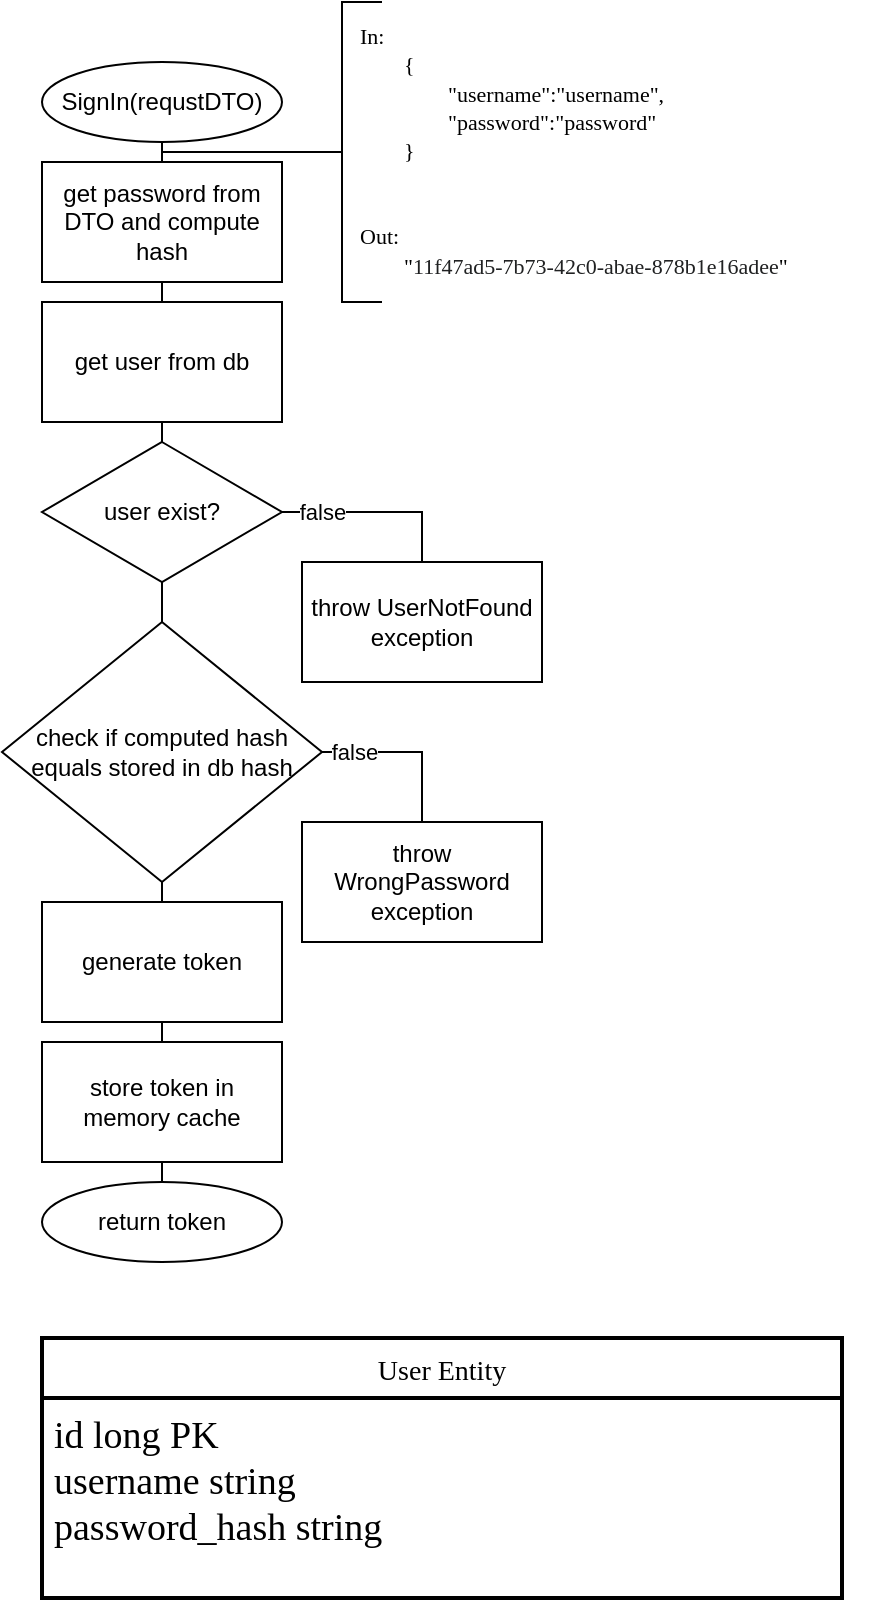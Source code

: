 <mxfile version="20.3.0" type="github"><diagram id="OhuhU_goMWtwXn74_6GV" name="Page-1"><mxGraphModel dx="917" dy="492" grid="1" gridSize="10" guides="1" tooltips="1" connect="1" arrows="1" fold="1" page="1" pageScale="1" pageWidth="850" pageHeight="1100" math="0" shadow="0"><root><mxCell id="0"/><mxCell id="1" parent="0"/><mxCell id="6GrHCIdxjnuNGK2oaPQT-14" style="edgeStyle=orthogonalEdgeStyle;rounded=0;orthogonalLoop=1;jettySize=auto;html=1;exitX=0.5;exitY=1;exitDx=0;exitDy=0;entryX=0.5;entryY=0;entryDx=0;entryDy=0;endArrow=none;endFill=0;" edge="1" parent="1" source="6GrHCIdxjnuNGK2oaPQT-1" target="6GrHCIdxjnuNGK2oaPQT-2"><mxGeometry relative="1" as="geometry"/></mxCell><mxCell id="6GrHCIdxjnuNGK2oaPQT-1" value="SignIn(requstDTO)" style="ellipse;whiteSpace=wrap;html=1;" vertex="1" parent="1"><mxGeometry x="20" y="42" width="120" height="40" as="geometry"/></mxCell><mxCell id="6GrHCIdxjnuNGK2oaPQT-15" style="edgeStyle=orthogonalEdgeStyle;rounded=0;orthogonalLoop=1;jettySize=auto;html=1;exitX=0.5;exitY=1;exitDx=0;exitDy=0;entryX=0.5;entryY=0;entryDx=0;entryDy=0;endArrow=none;endFill=0;" edge="1" parent="1" source="6GrHCIdxjnuNGK2oaPQT-2" target="6GrHCIdxjnuNGK2oaPQT-3"><mxGeometry relative="1" as="geometry"/></mxCell><mxCell id="6GrHCIdxjnuNGK2oaPQT-2" value="get password from DTO and compute hash" style="rounded=0;whiteSpace=wrap;html=1;" vertex="1" parent="1"><mxGeometry x="20" y="92" width="120" height="60" as="geometry"/></mxCell><mxCell id="6GrHCIdxjnuNGK2oaPQT-16" style="edgeStyle=orthogonalEdgeStyle;rounded=0;orthogonalLoop=1;jettySize=auto;html=1;exitX=0.5;exitY=1;exitDx=0;exitDy=0;entryX=0.5;entryY=0;entryDx=0;entryDy=0;endArrow=none;endFill=0;" edge="1" parent="1" source="6GrHCIdxjnuNGK2oaPQT-3" target="6GrHCIdxjnuNGK2oaPQT-4"><mxGeometry relative="1" as="geometry"/></mxCell><mxCell id="6GrHCIdxjnuNGK2oaPQT-3" value="get user from db" style="rounded=0;whiteSpace=wrap;html=1;" vertex="1" parent="1"><mxGeometry x="20" y="162" width="120" height="60" as="geometry"/></mxCell><mxCell id="6GrHCIdxjnuNGK2oaPQT-6" style="edgeStyle=orthogonalEdgeStyle;rounded=0;orthogonalLoop=1;jettySize=auto;html=1;entryX=0.5;entryY=0;entryDx=0;entryDy=0;endArrow=none;endFill=0;" edge="1" parent="1" source="6GrHCIdxjnuNGK2oaPQT-4" target="6GrHCIdxjnuNGK2oaPQT-5"><mxGeometry relative="1" as="geometry"/></mxCell><mxCell id="6GrHCIdxjnuNGK2oaPQT-21" value="false" style="edgeLabel;html=1;align=center;verticalAlign=middle;resizable=0;points=[];" vertex="1" connectable="0" parent="6GrHCIdxjnuNGK2oaPQT-6"><mxGeometry x="-0.745" relative="1" as="geometry"><mxPoint x="8" as="offset"/></mxGeometry></mxCell><mxCell id="6GrHCIdxjnuNGK2oaPQT-8" style="edgeStyle=orthogonalEdgeStyle;rounded=0;orthogonalLoop=1;jettySize=auto;html=1;exitX=0.5;exitY=1;exitDx=0;exitDy=0;entryX=0.5;entryY=0;entryDx=0;entryDy=0;endArrow=none;endFill=0;" edge="1" parent="1" source="6GrHCIdxjnuNGK2oaPQT-4" target="6GrHCIdxjnuNGK2oaPQT-7"><mxGeometry relative="1" as="geometry"/></mxCell><mxCell id="6GrHCIdxjnuNGK2oaPQT-4" value="user exist?" style="rhombus;whiteSpace=wrap;html=1;" vertex="1" parent="1"><mxGeometry x="20" y="232" width="120" height="70" as="geometry"/></mxCell><mxCell id="6GrHCIdxjnuNGK2oaPQT-5" value="throw UserNotFound exception" style="rounded=0;whiteSpace=wrap;html=1;" vertex="1" parent="1"><mxGeometry x="150" y="292" width="120" height="60" as="geometry"/></mxCell><mxCell id="6GrHCIdxjnuNGK2oaPQT-10" style="edgeStyle=orthogonalEdgeStyle;rounded=0;orthogonalLoop=1;jettySize=auto;html=1;exitX=1;exitY=0.5;exitDx=0;exitDy=0;entryX=0.5;entryY=0;entryDx=0;entryDy=0;endArrow=none;endFill=0;" edge="1" parent="1" source="6GrHCIdxjnuNGK2oaPQT-7" target="6GrHCIdxjnuNGK2oaPQT-9"><mxGeometry relative="1" as="geometry"/></mxCell><mxCell id="6GrHCIdxjnuNGK2oaPQT-22" value="false" style="edgeLabel;html=1;align=center;verticalAlign=middle;resizable=0;points=[];" vertex="1" connectable="0" parent="6GrHCIdxjnuNGK2oaPQT-10"><mxGeometry x="-0.635" relative="1" as="geometry"><mxPoint as="offset"/></mxGeometry></mxCell><mxCell id="6GrHCIdxjnuNGK2oaPQT-17" style="edgeStyle=orthogonalEdgeStyle;rounded=0;orthogonalLoop=1;jettySize=auto;html=1;exitX=0.5;exitY=1;exitDx=0;exitDy=0;entryX=0.5;entryY=0;entryDx=0;entryDy=0;endArrow=none;endFill=0;" edge="1" parent="1" source="6GrHCIdxjnuNGK2oaPQT-7" target="6GrHCIdxjnuNGK2oaPQT-11"><mxGeometry relative="1" as="geometry"/></mxCell><mxCell id="6GrHCIdxjnuNGK2oaPQT-7" value="check if computed hash equals stored in db hash" style="rhombus;whiteSpace=wrap;html=1;" vertex="1" parent="1"><mxGeometry y="322" width="160" height="130" as="geometry"/></mxCell><mxCell id="6GrHCIdxjnuNGK2oaPQT-9" value="throw WrongPassword exception" style="rounded=0;whiteSpace=wrap;html=1;" vertex="1" parent="1"><mxGeometry x="150" y="422" width="120" height="60" as="geometry"/></mxCell><mxCell id="6GrHCIdxjnuNGK2oaPQT-18" style="edgeStyle=orthogonalEdgeStyle;rounded=0;orthogonalLoop=1;jettySize=auto;html=1;exitX=0.5;exitY=1;exitDx=0;exitDy=0;entryX=0.5;entryY=0;entryDx=0;entryDy=0;endArrow=none;endFill=0;" edge="1" parent="1" source="6GrHCIdxjnuNGK2oaPQT-11" target="6GrHCIdxjnuNGK2oaPQT-12"><mxGeometry relative="1" as="geometry"/></mxCell><mxCell id="6GrHCIdxjnuNGK2oaPQT-11" value="generate token" style="rounded=0;whiteSpace=wrap;html=1;" vertex="1" parent="1"><mxGeometry x="20" y="462" width="120" height="60" as="geometry"/></mxCell><mxCell id="6GrHCIdxjnuNGK2oaPQT-20" style="edgeStyle=orthogonalEdgeStyle;rounded=0;orthogonalLoop=1;jettySize=auto;html=1;exitX=0.5;exitY=1;exitDx=0;exitDy=0;entryX=0.5;entryY=0;entryDx=0;entryDy=0;endArrow=none;endFill=0;" edge="1" parent="1" source="6GrHCIdxjnuNGK2oaPQT-12" target="6GrHCIdxjnuNGK2oaPQT-13"><mxGeometry relative="1" as="geometry"/></mxCell><mxCell id="6GrHCIdxjnuNGK2oaPQT-12" value="store token in memory cache" style="rounded=0;whiteSpace=wrap;html=1;" vertex="1" parent="1"><mxGeometry x="20" y="532" width="120" height="60" as="geometry"/></mxCell><mxCell id="6GrHCIdxjnuNGK2oaPQT-13" value="return token" style="ellipse;whiteSpace=wrap;html=1;" vertex="1" parent="1"><mxGeometry x="20" y="602" width="120" height="40" as="geometry"/></mxCell><mxCell id="6GrHCIdxjnuNGK2oaPQT-25" style="edgeStyle=orthogonalEdgeStyle;orthogonalLoop=1;jettySize=auto;html=1;rounded=0;startArrow=none;startFill=0;endArrow=none;endFill=0;strokeWidth=1;" edge="1" parent="1" source="6GrHCIdxjnuNGK2oaPQT-24"><mxGeometry relative="1" as="geometry"><mxPoint x="80" y="87" as="targetPoint"/></mxGeometry></mxCell><mxCell id="6GrHCIdxjnuNGK2oaPQT-24" value="" style="strokeWidth=1;html=1;shape=mxgraph.flowchart.annotation_2;align=left;labelPosition=right;pointerEvents=1;" vertex="1" parent="1"><mxGeometry x="150" y="12" width="40" height="150" as="geometry"/></mxCell><mxCell id="6GrHCIdxjnuNGK2oaPQT-27" value="&lt;font style=&quot;font-size: 11px;&quot;&gt;In:&lt;br&gt;&lt;span style=&quot;white-space: pre;&quot;&gt;&#9;&lt;/span&gt;{&lt;br&gt;&lt;span style=&quot;&quot;&gt;&#9;&lt;/span&gt;&lt;span style=&quot;white-space: pre;&quot;&gt;&#9;&lt;span style=&quot;white-space: pre;&quot;&gt;&#9;&lt;/span&gt;&lt;/span&gt;&quot;username&quot;:&quot;username&quot;,&lt;br&gt;&lt;span style=&quot;&quot;&gt;&#9;&lt;/span&gt;&lt;span style=&quot;white-space: pre;&quot;&gt;&#9;&lt;span style=&quot;white-space: pre;&quot;&gt;&#9;&lt;/span&gt;&lt;/span&gt;&quot;password&quot;:&quot;password&quot;&lt;br&gt;&lt;span style=&quot;white-space: pre;&quot;&gt;&#9;&lt;/span&gt;}&lt;br&gt;&lt;br&gt;&lt;br&gt;Out:&lt;br&gt;&lt;span style=&quot;white-space: pre;&quot;&gt;&#9;&lt;/span&gt;&quot;&lt;span style=&quot;color: rgb(32, 33, 34); background-color: rgb(255, 255, 255);&quot;&gt;11f47ad5-7b73-42c0-abae-878b1e16adee&lt;/span&gt;&quot;&lt;/font&gt;" style="text;html=1;strokeColor=none;fillColor=none;align=left;verticalAlign=middle;whiteSpace=wrap;rounded=0;fontFamily=Tahoma;" vertex="1" parent="1"><mxGeometry x="177" y="42" width="263" height="88" as="geometry"/></mxCell><mxCell id="s043nVn-GZ6AQpHVodrH-1" value="User Entity" style="swimlane;childLayout=stackLayout;horizontal=1;startSize=30;horizontalStack=0;rounded=1;fontSize=14;fontStyle=0;strokeWidth=2;resizeParent=0;resizeLast=1;shadow=0;dashed=0;align=center;fontFamily=Tahoma;arcSize=0;" vertex="1" parent="1"><mxGeometry x="20" y="680" width="400" height="130" as="geometry"><mxRectangle x="40" y="40" width="110" height="30" as="alternateBounds"/></mxGeometry></mxCell><mxCell id="s043nVn-GZ6AQpHVodrH-2" value="id long PK&#10;username string&#10;password_hash string" style="align=left;strokeColor=none;fillColor=none;spacingLeft=4;fontSize=19;verticalAlign=top;resizable=0;rotatable=0;part=1;fontFamily=Tahoma;" vertex="1" parent="s043nVn-GZ6AQpHVodrH-1"><mxGeometry y="30" width="400" height="100" as="geometry"/></mxCell></root></mxGraphModel></diagram></mxfile>
